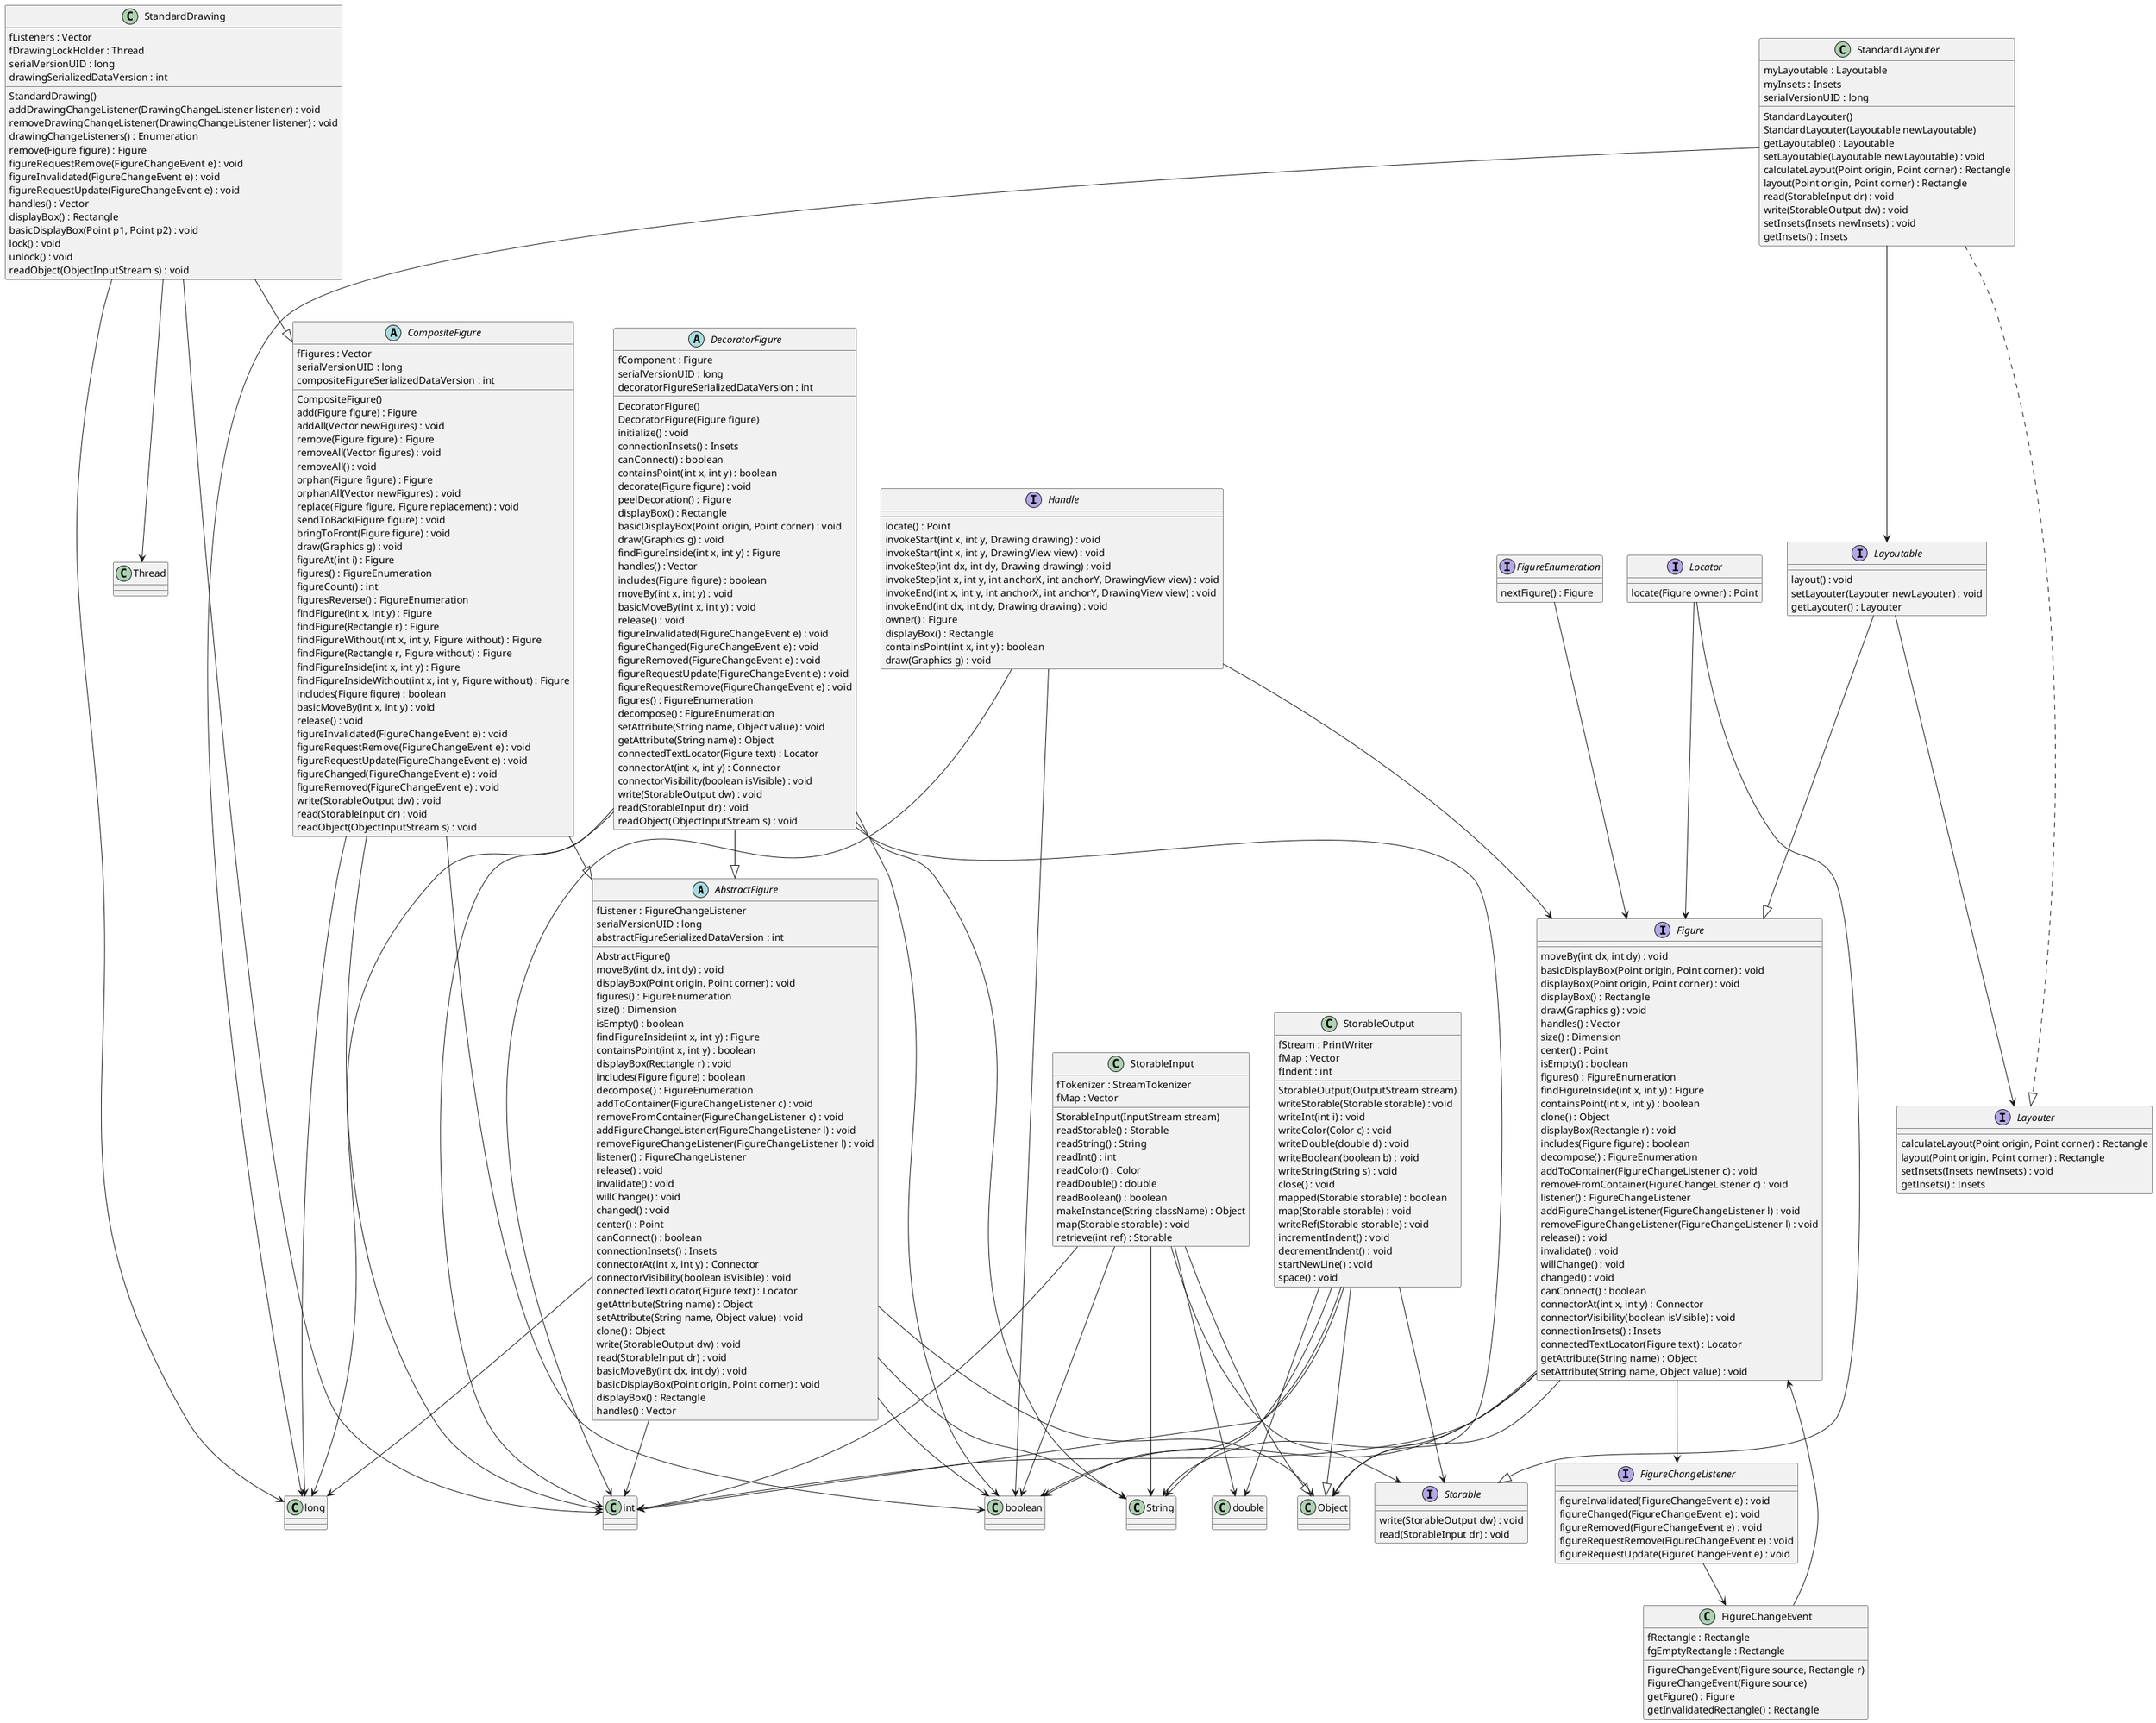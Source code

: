 @startuml
abstract class AbstractFigure{
	fListener : FigureChangeListener
	serialVersionUID : long
	abstractFigureSerializedDataVersion : int
	AbstractFigure()
	moveBy(int dx, int dy) : void
	displayBox(Point origin, Point corner) : void
	figures() : FigureEnumeration
	size() : Dimension
	isEmpty() : boolean
	findFigureInside(int x, int y) : Figure
	containsPoint(int x, int y) : boolean
	displayBox(Rectangle r) : void
	includes(Figure figure) : boolean
	decompose() : FigureEnumeration
	addToContainer(FigureChangeListener c) : void
	removeFromContainer(FigureChangeListener c) : void
	addFigureChangeListener(FigureChangeListener l) : void
	removeFigureChangeListener(FigureChangeListener l) : void
	listener() : FigureChangeListener
	release() : void
	invalidate() : void
	willChange() : void
	changed() : void
	center() : Point
	canConnect() : boolean
	connectionInsets() : Insets
	connectorAt(int x, int y) : Connector
	connectorVisibility(boolean isVisible) : void
	connectedTextLocator(Figure text) : Locator
	getAttribute(String name) : Object
	setAttribute(String name, Object value) : void
	clone() : Object
	write(StorableOutput dw) : void
	read(StorableInput dr) : void
	basicMoveBy(int dx, int dy) : void
	basicDisplayBox(Point origin, Point corner) : void
	displayBox() : Rectangle
	handles() : Vector
}
interface FigureChangeListener{
	figureInvalidated(FigureChangeEvent e) : void
	figureChanged(FigureChangeEvent e) : void
	figureRemoved(FigureChangeEvent e) : void
	figureRequestRemove(FigureChangeEvent e) : void
	figureRequestUpdate(FigureChangeEvent e) : void
}
abstract class CompositeFigure{
	fFigures : Vector
	serialVersionUID : long
	compositeFigureSerializedDataVersion : int
	CompositeFigure()
	add(Figure figure) : Figure
	addAll(Vector newFigures) : void
	remove(Figure figure) : Figure
	removeAll(Vector figures) : void
	removeAll() : void
	orphan(Figure figure) : Figure
	orphanAll(Vector newFigures) : void
	replace(Figure figure, Figure replacement) : void
	sendToBack(Figure figure) : void
	bringToFront(Figure figure) : void
	draw(Graphics g) : void
	figureAt(int i) : Figure
	figures() : FigureEnumeration
	figureCount() : int
	figuresReverse() : FigureEnumeration
	findFigure(int x, int y) : Figure
	findFigure(Rectangle r) : Figure
	findFigureWithout(int x, int y, Figure without) : Figure
	findFigure(Rectangle r, Figure without) : Figure
	findFigureInside(int x, int y) : Figure
	findFigureInsideWithout(int x, int y, Figure without) : Figure
	includes(Figure figure) : boolean
	basicMoveBy(int x, int y) : void
	release() : void
	figureInvalidated(FigureChangeEvent e) : void
	figureRequestRemove(FigureChangeEvent e) : void
	figureRequestUpdate(FigureChangeEvent e) : void
	figureChanged(FigureChangeEvent e) : void
	figureRemoved(FigureChangeEvent e) : void
	write(StorableOutput dw) : void
	read(StorableInput dr) : void
	readObject(ObjectInputStream s) : void
}
abstract class DecoratorFigure{
	fComponent : Figure
	serialVersionUID : long
	decoratorFigureSerializedDataVersion : int
	DecoratorFigure()
	DecoratorFigure(Figure figure)
	initialize() : void
	connectionInsets() : Insets
	canConnect() : boolean
	containsPoint(int x, int y) : boolean
	decorate(Figure figure) : void
	peelDecoration() : Figure
	displayBox() : Rectangle
	basicDisplayBox(Point origin, Point corner) : void
	draw(Graphics g) : void
	findFigureInside(int x, int y) : Figure
	handles() : Vector
	includes(Figure figure) : boolean
	moveBy(int x, int y) : void
	basicMoveBy(int x, int y) : void
	release() : void
	figureInvalidated(FigureChangeEvent e) : void
	figureChanged(FigureChangeEvent e) : void
	figureRemoved(FigureChangeEvent e) : void
	figureRequestUpdate(FigureChangeEvent e) : void
	figureRequestRemove(FigureChangeEvent e) : void
	figures() : FigureEnumeration
	decompose() : FigureEnumeration
	setAttribute(String name, Object value) : void
	getAttribute(String name) : Object
	connectedTextLocator(Figure text) : Locator
	connectorAt(int x, int y) : Connector
	connectorVisibility(boolean isVisible) : void
	write(StorableOutput dw) : void
	read(StorableInput dr) : void
	readObject(ObjectInputStream s) : void
}
interface Figure{
	moveBy(int dx, int dy) : void
	basicDisplayBox(Point origin, Point corner) : void
	displayBox(Point origin, Point corner) : void
	displayBox() : Rectangle
	draw(Graphics g) : void
	handles() : Vector
	size() : Dimension
	center() : Point
	isEmpty() : boolean
	figures() : FigureEnumeration
	findFigureInside(int x, int y) : Figure
	containsPoint(int x, int y) : boolean
	clone() : Object
	displayBox(Rectangle r) : void
	includes(Figure figure) : boolean
	decompose() : FigureEnumeration
	addToContainer(FigureChangeListener c) : void
	removeFromContainer(FigureChangeListener c) : void
	listener() : FigureChangeListener
	addFigureChangeListener(FigureChangeListener l) : void
	removeFigureChangeListener(FigureChangeListener l) : void
	release() : void
	invalidate() : void
	willChange() : void
	changed() : void
	canConnect() : boolean
	connectorAt(int x, int y) : Connector
	connectorVisibility(boolean isVisible) : void
	connectionInsets() : Insets
	connectedTextLocator(Figure text) : Locator
	getAttribute(String name) : Object
	setAttribute(String name, Object value) : void
}
class FigureChangeEvent{
	fRectangle : Rectangle
	fgEmptyRectangle : Rectangle
	FigureChangeEvent(Figure source, Rectangle r)
	FigureChangeEvent(Figure source)
	getFigure() : Figure
	getInvalidatedRectangle() : Rectangle
}
interface FigureEnumeration{
	nextFigure() : Figure
}
interface Handle{
	locate() : Point
	invokeStart(int x, int y, Drawing drawing) : void
	invokeStart(int x, int y, DrawingView view) : void
	invokeStep(int dx, int dy, Drawing drawing) : void
	invokeStep(int x, int y, int anchorX, int anchorY, DrawingView view) : void
	invokeEnd(int x, int y, int anchorX, int anchorY, DrawingView view) : void
	invokeEnd(int dx, int dy, Drawing drawing) : void
	owner() : Figure
	displayBox() : Rectangle
	containsPoint(int x, int y) : boolean
	draw(Graphics g) : void
}
interface Layoutable{
	layout() : void
	setLayouter(Layouter newLayouter) : void
	getLayouter() : Layouter
}
interface Layouter{
	calculateLayout(Point origin, Point corner) : Rectangle
	layout(Point origin, Point corner) : Rectangle
	setInsets(Insets newInsets) : void
	getInsets() : Insets
}
interface Locator{
	locate(Figure owner) : Point
}
class StandardDrawing{
	fListeners : Vector
	fDrawingLockHolder : Thread
	serialVersionUID : long
	drawingSerializedDataVersion : int
	StandardDrawing()
	addDrawingChangeListener(DrawingChangeListener listener) : void
	removeDrawingChangeListener(DrawingChangeListener listener) : void
	drawingChangeListeners() : Enumeration
	remove(Figure figure) : Figure
	figureRequestRemove(FigureChangeEvent e) : void
	figureInvalidated(FigureChangeEvent e) : void
	figureRequestUpdate(FigureChangeEvent e) : void
	handles() : Vector
	displayBox() : Rectangle
	basicDisplayBox(Point p1, Point p2) : void
	lock() : void
	unlock() : void
	readObject(ObjectInputStream s) : void
}
class StandardLayouter{
	myLayoutable : Layoutable
	myInsets : Insets
	serialVersionUID : long
	StandardLayouter()
	StandardLayouter(Layoutable newLayoutable)
	getLayoutable() : Layoutable
	setLayoutable(Layoutable newLayoutable) : void
	calculateLayout(Point origin, Point corner) : Rectangle
	layout(Point origin, Point corner) : Rectangle
	read(StorableInput dr) : void
	write(StorableOutput dw) : void
	setInsets(Insets newInsets) : void
	getInsets() : Insets
}
interface Storable{
	write(StorableOutput dw) : void
	read(StorableInput dr) : void
}
class StorableInput{
	fTokenizer : StreamTokenizer
	fMap : Vector
	StorableInput(InputStream stream)
	readStorable() : Storable
	readString() : String
	readInt() : int
	readColor() : Color
	readDouble() : double
	readBoolean() : boolean
	makeInstance(String className) : Object
	map(Storable storable) : void
	retrieve(int ref) : Storable
}
class StorableOutput{
	fStream : PrintWriter
	fMap : Vector
	fIndent : int
	StorableOutput(OutputStream stream)
	writeStorable(Storable storable) : void
	writeInt(int i) : void
	writeColor(Color c) : void
	writeDouble(double d) : void
	writeBoolean(boolean b) : void
	writeString(String s) : void
	close() : void
	mapped(Storable storable) : boolean
	map(Storable storable) : void
	writeRef(Storable storable) : void
	incrementIndent() : void
	decrementIndent() : void
	startNewLine() : void
	space() : void
}
class boolean{
}
class int{
}
class long{
}
class double{
}
class Object{
}
class String{
}
class Thread{
}
CompositeFigure --|> AbstractFigure
DecoratorFigure --|> AbstractFigure
Figure --> FigureChangeListener
FigureChangeListener --> FigureChangeEvent
FigureChangeEvent --> Figure
FigureEnumeration --> Figure
Handle --> Figure
Layoutable --|> Figure
Layoutable --> Layouter
Locator --> Figure
StandardDrawing --|> CompositeFigure
StandardLayouter --> Layoutable
StandardLayouter ..|> Layouter
Locator --|> Storable
StorableInput --> Storable
StorableOutput --> Storable
AbstractFigure --> boolean
CompositeFigure --> boolean
DecoratorFigure --> boolean
Figure --> boolean
Handle --> boolean
StorableInput --> boolean
StorableOutput --> boolean
AbstractFigure --> int
CompositeFigure --> int
DecoratorFigure --> int
Figure --> int
Handle --> int
StandardDrawing --> int
StorableInput --> int
StorableOutput --> int
AbstractFigure --> long
CompositeFigure --> long
DecoratorFigure --> long
StandardDrawing --> long
StandardLayouter --> long
StorableInput --> double
StorableOutput --> double
AbstractFigure --> Object
DecoratorFigure --> Object
Figure --> Object
StorableInput --|> Object
StorableOutput --|> Object
AbstractFigure --> String
DecoratorFigure --> String
Figure --> String
StorableInput --> String
StorableOutput --> String
StandardDrawing --> Thread
@enduml